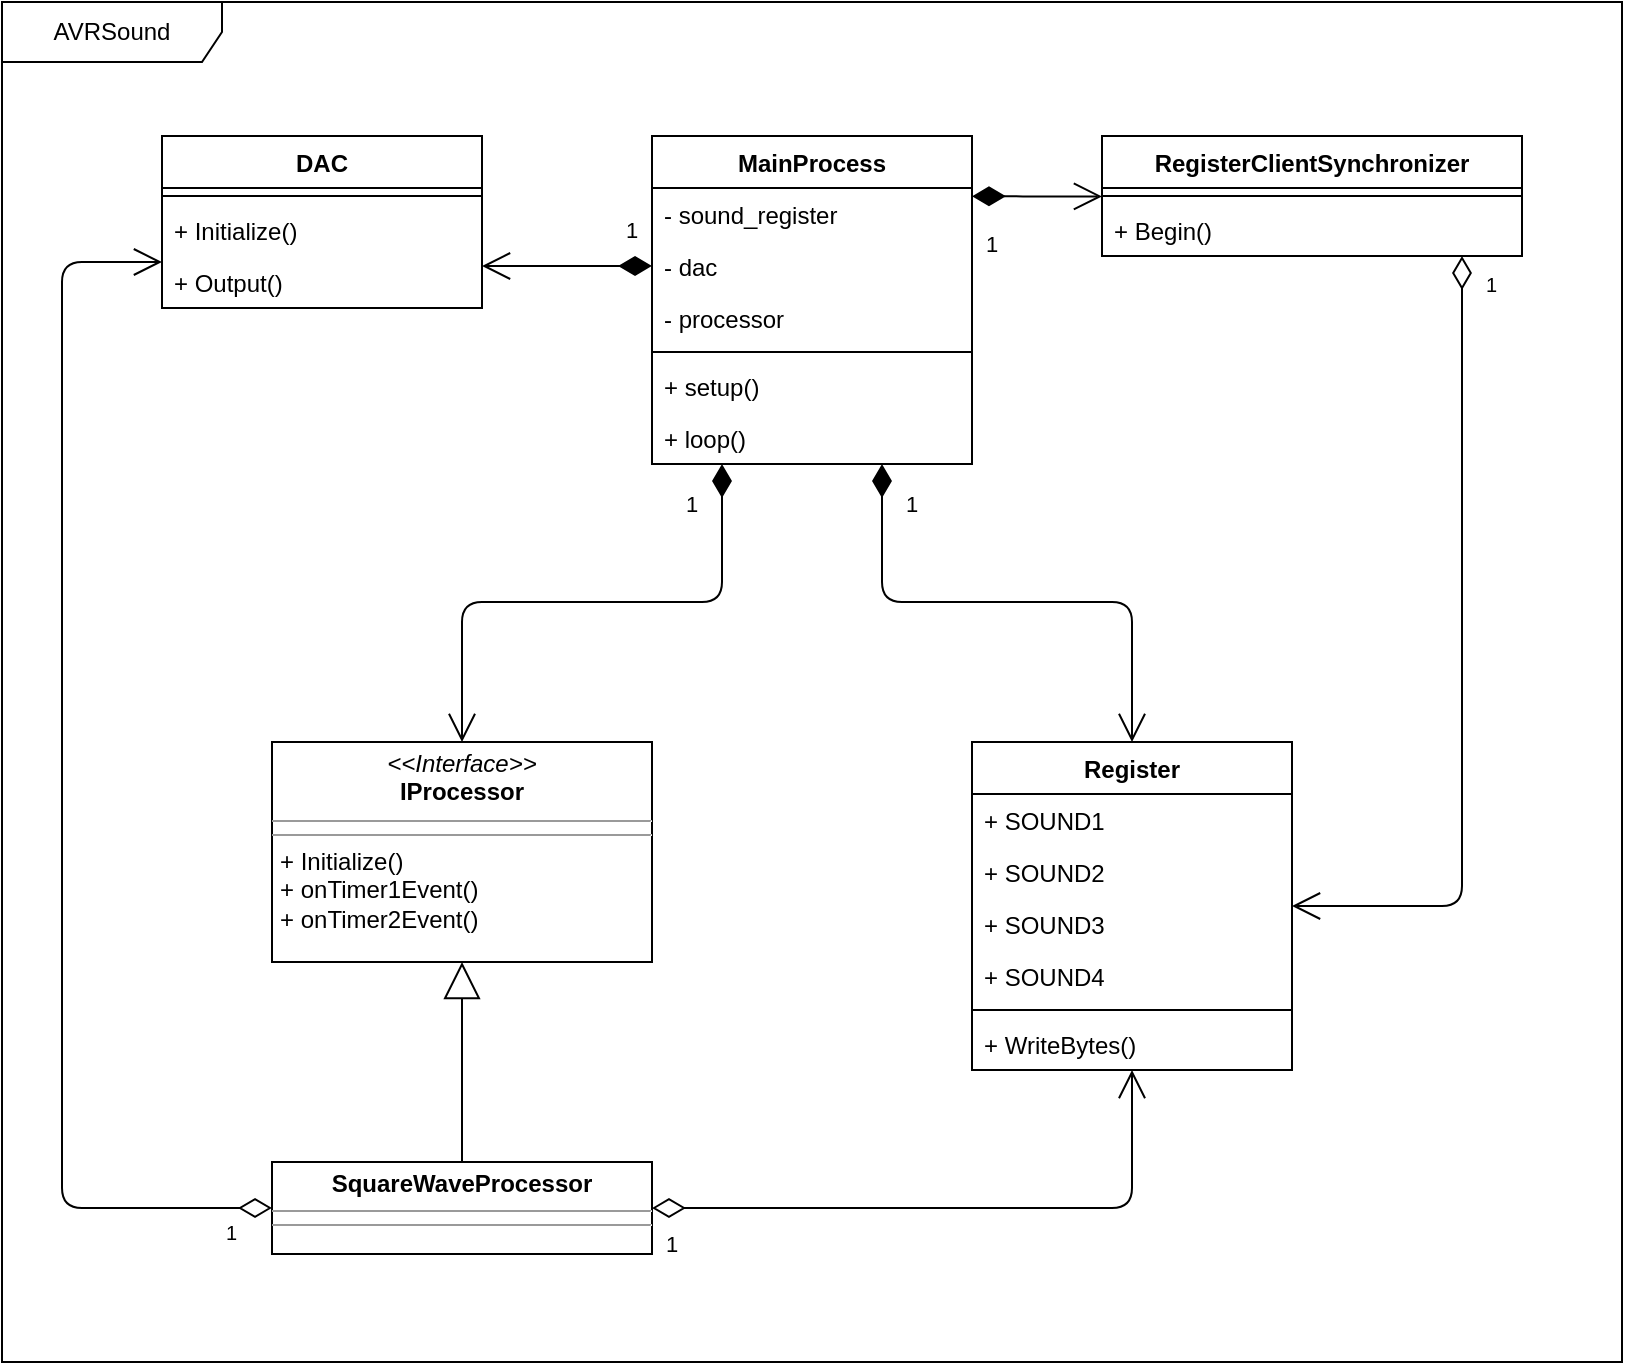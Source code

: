 <mxfile version="11.1.2" type="device"><diagram name="Page-1" id="c4acf3e9-155e-7222-9cf6-157b1a14988f"><mxGraphModel dx="1185" dy="638" grid="1" gridSize="10" guides="1" tooltips="1" connect="1" arrows="1" fold="1" page="1" pageScale="1" pageWidth="850" pageHeight="1100" background="#ffffff" math="0" shadow="0"><root><mxCell id="0"/><mxCell id="1" parent="0"/><mxCell id="Sl1-mqDKVgABGj6XSX8h-9" value="AVRSound" style="shape=umlFrame;whiteSpace=wrap;html=1;width=110;height=30;" vertex="1" parent="1"><mxGeometry x="20" y="20" width="810" height="680" as="geometry"/></mxCell><mxCell id="Sl1-mqDKVgABGj6XSX8h-11" value="MainProcess" style="swimlane;fontStyle=1;align=center;verticalAlign=top;childLayout=stackLayout;horizontal=1;startSize=26;horizontalStack=0;resizeParent=1;resizeParentMax=0;resizeLast=0;collapsible=1;marginBottom=0;" vertex="1" parent="1"><mxGeometry x="345" y="87" width="160" height="164" as="geometry"/></mxCell><mxCell id="Sl1-mqDKVgABGj6XSX8h-25" value="- sound_register" style="text;strokeColor=none;fillColor=none;align=left;verticalAlign=top;spacingLeft=4;spacingRight=4;overflow=hidden;rotatable=0;points=[[0,0.5],[1,0.5]];portConstraint=eastwest;" vertex="1" parent="Sl1-mqDKVgABGj6XSX8h-11"><mxGeometry y="26" width="160" height="26" as="geometry"/></mxCell><mxCell id="Sl1-mqDKVgABGj6XSX8h-26" value="- dac" style="text;strokeColor=none;fillColor=none;align=left;verticalAlign=top;spacingLeft=4;spacingRight=4;overflow=hidden;rotatable=0;points=[[0,0.5],[1,0.5]];portConstraint=eastwest;" vertex="1" parent="Sl1-mqDKVgABGj6XSX8h-11"><mxGeometry y="52" width="160" height="26" as="geometry"/></mxCell><mxCell id="Sl1-mqDKVgABGj6XSX8h-12" value="- processor" style="text;strokeColor=none;fillColor=none;align=left;verticalAlign=top;spacingLeft=4;spacingRight=4;overflow=hidden;rotatable=0;points=[[0,0.5],[1,0.5]];portConstraint=eastwest;" vertex="1" parent="Sl1-mqDKVgABGj6XSX8h-11"><mxGeometry y="78" width="160" height="26" as="geometry"/></mxCell><mxCell id="Sl1-mqDKVgABGj6XSX8h-13" value="" style="line;strokeWidth=1;fillColor=none;align=left;verticalAlign=middle;spacingTop=-1;spacingLeft=3;spacingRight=3;rotatable=0;labelPosition=right;points=[];portConstraint=eastwest;" vertex="1" parent="Sl1-mqDKVgABGj6XSX8h-11"><mxGeometry y="104" width="160" height="8" as="geometry"/></mxCell><mxCell id="Sl1-mqDKVgABGj6XSX8h-27" value="+ setup()" style="text;strokeColor=none;fillColor=none;align=left;verticalAlign=top;spacingLeft=4;spacingRight=4;overflow=hidden;rotatable=0;points=[[0,0.5],[1,0.5]];portConstraint=eastwest;" vertex="1" parent="Sl1-mqDKVgABGj6XSX8h-11"><mxGeometry y="112" width="160" height="26" as="geometry"/></mxCell><mxCell id="Sl1-mqDKVgABGj6XSX8h-14" value="+ loop()" style="text;strokeColor=none;fillColor=none;align=left;verticalAlign=top;spacingLeft=4;spacingRight=4;overflow=hidden;rotatable=0;points=[[0,0.5],[1,0.5]];portConstraint=eastwest;" vertex="1" parent="Sl1-mqDKVgABGj6XSX8h-11"><mxGeometry y="138" width="160" height="26" as="geometry"/></mxCell><mxCell id="Sl1-mqDKVgABGj6XSX8h-37" value="DAC" style="swimlane;fontStyle=1;align=center;verticalAlign=top;childLayout=stackLayout;horizontal=1;startSize=26;horizontalStack=0;resizeParent=1;resizeParentMax=0;resizeLast=0;collapsible=1;marginBottom=0;" vertex="1" parent="1"><mxGeometry x="100" y="87" width="160" height="86" as="geometry"/></mxCell><mxCell id="Sl1-mqDKVgABGj6XSX8h-41" value="" style="line;strokeWidth=1;fillColor=none;align=left;verticalAlign=middle;spacingTop=-1;spacingLeft=3;spacingRight=3;rotatable=0;labelPosition=right;points=[];portConstraint=eastwest;" vertex="1" parent="Sl1-mqDKVgABGj6XSX8h-37"><mxGeometry y="26" width="160" height="8" as="geometry"/></mxCell><mxCell id="Sl1-mqDKVgABGj6XSX8h-42" value="+ Initialize()" style="text;strokeColor=none;fillColor=none;align=left;verticalAlign=top;spacingLeft=4;spacingRight=4;overflow=hidden;rotatable=0;points=[[0,0.5],[1,0.5]];portConstraint=eastwest;" vertex="1" parent="Sl1-mqDKVgABGj6XSX8h-37"><mxGeometry y="34" width="160" height="26" as="geometry"/></mxCell><mxCell id="Sl1-mqDKVgABGj6XSX8h-43" value="+ Output()" style="text;strokeColor=none;fillColor=none;align=left;verticalAlign=top;spacingLeft=4;spacingRight=4;overflow=hidden;rotatable=0;points=[[0,0.5],[1,0.5]];portConstraint=eastwest;" vertex="1" parent="Sl1-mqDKVgABGj6XSX8h-37"><mxGeometry y="60" width="160" height="26" as="geometry"/></mxCell><mxCell id="Sl1-mqDKVgABGj6XSX8h-44" value="1" style="endArrow=open;html=1;endSize=12;startArrow=diamondThin;startSize=14;startFill=1;edgeStyle=orthogonalEdgeStyle;align=left;verticalAlign=bottom;exitX=0;exitY=0.5;exitDx=0;exitDy=0;" edge="1" parent="1" source="Sl1-mqDKVgABGj6XSX8h-26" target="Sl1-mqDKVgABGj6XSX8h-37"><mxGeometry x="0.529" y="-51" relative="1" as="geometry"><mxPoint x="250" y="167.5" as="sourcePoint"/><mxPoint x="410" y="167.5" as="targetPoint"/><Array as="points"><mxPoint x="300" y="152"/><mxPoint x="300" y="152"/></Array><mxPoint x="50" y="42" as="offset"/></mxGeometry></mxCell><mxCell id="Sl1-mqDKVgABGj6XSX8h-46" value="Register" style="swimlane;fontStyle=1;align=center;verticalAlign=top;childLayout=stackLayout;horizontal=1;startSize=26;horizontalStack=0;resizeParent=1;resizeParentMax=0;resizeLast=0;collapsible=1;marginBottom=0;" vertex="1" parent="1"><mxGeometry x="505" y="390" width="160" height="164" as="geometry"/></mxCell><mxCell id="Sl1-mqDKVgABGj6XSX8h-52" value="+ SOUND1" style="text;strokeColor=none;fillColor=none;align=left;verticalAlign=top;spacingLeft=4;spacingRight=4;overflow=hidden;rotatable=0;points=[[0,0.5],[1,0.5]];portConstraint=eastwest;" vertex="1" parent="Sl1-mqDKVgABGj6XSX8h-46"><mxGeometry y="26" width="160" height="26" as="geometry"/></mxCell><mxCell id="Sl1-mqDKVgABGj6XSX8h-54" value="+ SOUND2" style="text;strokeColor=none;fillColor=none;align=left;verticalAlign=top;spacingLeft=4;spacingRight=4;overflow=hidden;rotatable=0;points=[[0,0.5],[1,0.5]];portConstraint=eastwest;" vertex="1" parent="Sl1-mqDKVgABGj6XSX8h-46"><mxGeometry y="52" width="160" height="26" as="geometry"/></mxCell><mxCell id="Sl1-mqDKVgABGj6XSX8h-53" value="+ SOUND3" style="text;strokeColor=none;fillColor=none;align=left;verticalAlign=top;spacingLeft=4;spacingRight=4;overflow=hidden;rotatable=0;points=[[0,0.5],[1,0.5]];portConstraint=eastwest;" vertex="1" parent="Sl1-mqDKVgABGj6XSX8h-46"><mxGeometry y="78" width="160" height="26" as="geometry"/></mxCell><mxCell id="Sl1-mqDKVgABGj6XSX8h-50" value="+ SOUND4" style="text;strokeColor=none;fillColor=none;align=left;verticalAlign=top;spacingLeft=4;spacingRight=4;overflow=hidden;rotatable=0;points=[[0,0.5],[1,0.5]];portConstraint=eastwest;" vertex="1" parent="Sl1-mqDKVgABGj6XSX8h-46"><mxGeometry y="104" width="160" height="26" as="geometry"/></mxCell><mxCell id="Sl1-mqDKVgABGj6XSX8h-47" value="" style="line;strokeWidth=1;fillColor=none;align=left;verticalAlign=middle;spacingTop=-1;spacingLeft=3;spacingRight=3;rotatable=0;labelPosition=right;points=[];portConstraint=eastwest;" vertex="1" parent="Sl1-mqDKVgABGj6XSX8h-46"><mxGeometry y="130" width="160" height="8" as="geometry"/></mxCell><mxCell id="Sl1-mqDKVgABGj6XSX8h-48" value="+ WriteBytes()" style="text;strokeColor=none;fillColor=none;align=left;verticalAlign=top;spacingLeft=4;spacingRight=4;overflow=hidden;rotatable=0;points=[[0,0.5],[1,0.5]];portConstraint=eastwest;" vertex="1" parent="Sl1-mqDKVgABGj6XSX8h-46"><mxGeometry y="138" width="160" height="26" as="geometry"/></mxCell><mxCell id="Sl1-mqDKVgABGj6XSX8h-55" value="1" style="endArrow=open;html=1;endSize=12;startArrow=diamondThin;startSize=14;startFill=1;edgeStyle=orthogonalEdgeStyle;align=left;verticalAlign=bottom;" edge="1" parent="1" source="Sl1-mqDKVgABGj6XSX8h-11" target="Sl1-mqDKVgABGj6XSX8h-46"><mxGeometry x="-0.78" y="10" relative="1" as="geometry"><mxPoint x="355" y="162" as="sourcePoint"/><mxPoint x="270" y="162" as="targetPoint"/><Array as="points"><mxPoint x="460" y="320"/><mxPoint x="585" y="320"/></Array><mxPoint as="offset"/></mxGeometry></mxCell><mxCell id="Sl1-mqDKVgABGj6XSX8h-67" value="&lt;p style=&quot;margin: 0px ; margin-top: 4px ; text-align: center&quot;&gt;&lt;i&gt;&amp;lt;&amp;lt;Interface&amp;gt;&amp;gt;&lt;/i&gt;&lt;br&gt;&lt;b&gt;IProcessor&lt;/b&gt;&lt;br&gt;&lt;/p&gt;&lt;hr size=&quot;1&quot;&gt;&lt;hr size=&quot;1&quot;&gt;&lt;p style=&quot;margin: 0px ; margin-left: 4px&quot;&gt;+ Initialize()&lt;br&gt;+ onTimer1Event()&lt;/p&gt;&lt;p style=&quot;margin: 0px ; margin-left: 4px&quot;&gt;+ onTimer2Event()&lt;br&gt;&lt;/p&gt;" style="verticalAlign=top;align=left;overflow=fill;fontSize=12;fontFamily=Helvetica;html=1;" vertex="1" parent="1"><mxGeometry x="155" y="390" width="190" height="110" as="geometry"/></mxCell><mxCell id="Sl1-mqDKVgABGj6XSX8h-68" value="1" style="endArrow=open;html=1;endSize=12;startArrow=diamondThin;startSize=14;startFill=1;edgeStyle=orthogonalEdgeStyle;align=left;verticalAlign=bottom;" edge="1" parent="1" source="Sl1-mqDKVgABGj6XSX8h-11" target="Sl1-mqDKVgABGj6XSX8h-67"><mxGeometry x="-0.336" y="-40" relative="1" as="geometry"><mxPoint x="355" y="162" as="sourcePoint"/><mxPoint x="270" y="162" as="targetPoint"/><Array as="points"><mxPoint x="380" y="320"/><mxPoint x="250" y="320"/></Array><mxPoint as="offset"/></mxGeometry></mxCell><mxCell id="Sl1-mqDKVgABGj6XSX8h-76" value="" style="endArrow=open;html=1;endSize=12;startArrow=diamondThin;startSize=14;startFill=0;edgeStyle=orthogonalEdgeStyle;exitX=0;exitY=0.5;exitDx=0;exitDy=0;" edge="1" parent="1" source="Sl1-mqDKVgABGj6XSX8h-87" target="Sl1-mqDKVgABGj6XSX8h-37"><mxGeometry relative="1" as="geometry"><mxPoint x="156" y="409" as="sourcePoint"/><mxPoint x="240" y="441" as="targetPoint"/><Array as="points"><mxPoint x="50" y="623"/><mxPoint x="50" y="150"/></Array></mxGeometry></mxCell><mxCell id="Sl1-mqDKVgABGj6XSX8h-77" value="1" style="resizable=0;html=1;align=left;verticalAlign=top;labelBackgroundColor=#ffffff;fontSize=10;" connectable="0" vertex="1" parent="Sl1-mqDKVgABGj6XSX8h-76"><mxGeometry x="-1" relative="1" as="geometry"><mxPoint x="-25" y="-0.5" as="offset"/></mxGeometry></mxCell><mxCell id="Sl1-mqDKVgABGj6XSX8h-79" value="RegisterClientSynchronizer" style="swimlane;fontStyle=1;align=center;verticalAlign=top;childLayout=stackLayout;horizontal=1;startSize=26;horizontalStack=0;resizeParent=1;resizeParentMax=0;resizeLast=0;collapsible=1;marginBottom=0;" vertex="1" parent="1"><mxGeometry x="570" y="87" width="210" height="60" as="geometry"/></mxCell><mxCell id="Sl1-mqDKVgABGj6XSX8h-80" value="" style="line;strokeWidth=1;fillColor=none;align=left;verticalAlign=middle;spacingTop=-1;spacingLeft=3;spacingRight=3;rotatable=0;labelPosition=right;points=[];portConstraint=eastwest;" vertex="1" parent="Sl1-mqDKVgABGj6XSX8h-79"><mxGeometry y="26" width="210" height="8" as="geometry"/></mxCell><mxCell id="Sl1-mqDKVgABGj6XSX8h-81" value="+ Begin()" style="text;strokeColor=none;fillColor=none;align=left;verticalAlign=top;spacingLeft=4;spacingRight=4;overflow=hidden;rotatable=0;points=[[0,0.5],[1,0.5]];portConstraint=eastwest;" vertex="1" parent="Sl1-mqDKVgABGj6XSX8h-79"><mxGeometry y="34" width="210" height="26" as="geometry"/></mxCell><mxCell id="Sl1-mqDKVgABGj6XSX8h-83" value="" style="endArrow=open;html=1;endSize=12;startArrow=diamondThin;startSize=14;startFill=0;edgeStyle=orthogonalEdgeStyle;" edge="1" parent="1" source="Sl1-mqDKVgABGj6XSX8h-79" target="Sl1-mqDKVgABGj6XSX8h-46"><mxGeometry relative="1" as="geometry"><mxPoint x="165" y="470.333" as="sourcePoint"/><mxPoint x="110" y="160.333" as="targetPoint"/><Array as="points"><mxPoint x="750" y="472"/></Array></mxGeometry></mxCell><mxCell id="Sl1-mqDKVgABGj6XSX8h-84" value="1" style="resizable=0;html=1;align=left;verticalAlign=top;labelBackgroundColor=#ffffff;fontSize=10;" connectable="0" vertex="1" parent="Sl1-mqDKVgABGj6XSX8h-83"><mxGeometry x="-1" relative="1" as="geometry"><mxPoint x="10" y="1.5" as="offset"/></mxGeometry></mxCell><mxCell id="Sl1-mqDKVgABGj6XSX8h-86" value="1" style="endArrow=open;html=1;endSize=12;startArrow=diamondThin;startSize=14;startFill=1;edgeStyle=orthogonalEdgeStyle;align=left;verticalAlign=bottom;" edge="1" parent="1" target="Sl1-mqDKVgABGj6XSX8h-79"><mxGeometry x="0.077" y="-45" relative="1" as="geometry"><mxPoint x="505" y="117.167" as="sourcePoint"/><mxPoint x="270" y="128" as="targetPoint"/><Array as="points"><mxPoint x="540" y="117"/><mxPoint x="540" y="117"/></Array><mxPoint x="-30" y="-12" as="offset"/></mxGeometry></mxCell><mxCell id="Sl1-mqDKVgABGj6XSX8h-87" value="&lt;p style=&quot;margin: 0px ; margin-top: 4px ; text-align: center&quot;&gt;&lt;b&gt;SquareWaveProcessor&lt;/b&gt;&lt;br&gt;&lt;/p&gt;&lt;hr size=&quot;1&quot;&gt;&lt;hr size=&quot;1&quot;&gt;" style="verticalAlign=top;align=left;overflow=fill;fontSize=12;fontFamily=Helvetica;html=1;" vertex="1" parent="1"><mxGeometry x="155" y="600" width="190" height="46" as="geometry"/></mxCell><mxCell id="Sl1-mqDKVgABGj6XSX8h-88" value="&lt;div&gt;&lt;br&gt;&lt;/div&gt;" style="endArrow=block;endSize=16;endFill=0;html=1;exitX=0.5;exitY=0;exitDx=0;exitDy=0;entryX=0.5;entryY=1;entryDx=0;entryDy=0;" edge="1" parent="1" source="Sl1-mqDKVgABGj6XSX8h-87" target="Sl1-mqDKVgABGj6XSX8h-67"><mxGeometry x="-0.375" y="-60" width="160" relative="1" as="geometry"><mxPoint x="160" y="750" as="sourcePoint"/><mxPoint x="320" y="750" as="targetPoint"/><mxPoint as="offset"/></mxGeometry></mxCell><mxCell id="Sl1-mqDKVgABGj6XSX8h-91" value="1" style="endArrow=open;html=1;endSize=12;startArrow=diamondThin;startSize=14;startFill=0;edgeStyle=orthogonalEdgeStyle;align=left;verticalAlign=bottom;exitX=1;exitY=0.5;exitDx=0;exitDy=0;" edge="1" parent="1" source="Sl1-mqDKVgABGj6XSX8h-87" target="Sl1-mqDKVgABGj6XSX8h-46"><mxGeometry x="-0.968" y="-27" relative="1" as="geometry"><mxPoint x="370" y="646" as="sourcePoint"/><mxPoint x="530" y="646" as="targetPoint"/><mxPoint as="offset"/></mxGeometry></mxCell></root></mxGraphModel></diagram></mxfile>